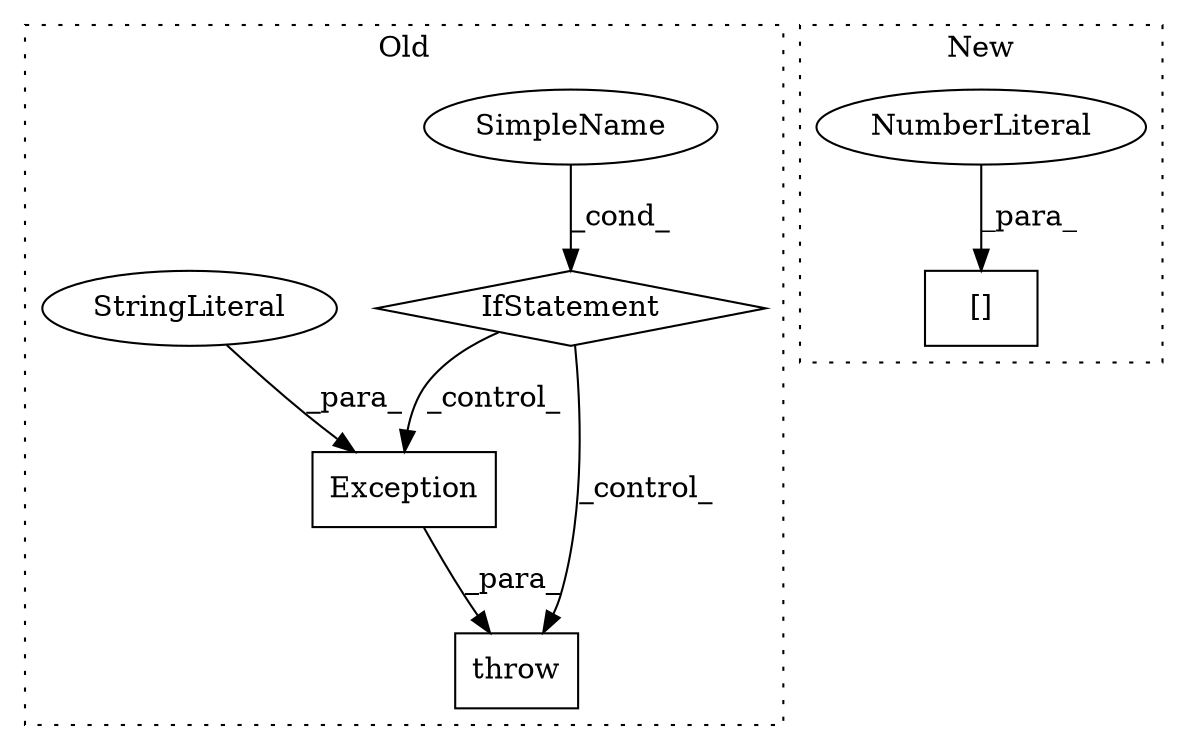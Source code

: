 digraph G {
subgraph cluster0 {
1 [label="Exception" a="32" s="3945,3986" l="10,1" shape="box"];
3 [label="throw" a="53" s="3939" l="6" shape="box"];
4 [label="IfStatement" a="25" s="3888,3929" l="4,2" shape="diamond"];
5 [label="SimpleName" a="42" s="" l="" shape="ellipse"];
7 [label="StringLiteral" a="45" s="3955" l="31" shape="ellipse"];
label = "Old";
style="dotted";
}
subgraph cluster1 {
2 [label="[]" a="2" s="2716,2730" l="13,1" shape="box"];
6 [label="NumberLiteral" a="34" s="2729" l="1" shape="ellipse"];
label = "New";
style="dotted";
}
1 -> 3 [label="_para_"];
4 -> 3 [label="_control_"];
4 -> 1 [label="_control_"];
5 -> 4 [label="_cond_"];
6 -> 2 [label="_para_"];
7 -> 1 [label="_para_"];
}